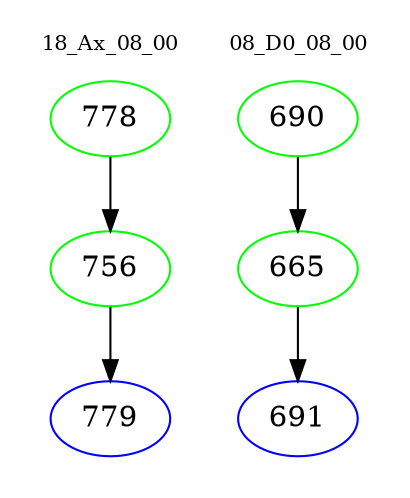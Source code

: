 digraph{
subgraph cluster_0 {
color = white
label = "18_Ax_08_00";
fontsize=10;
T0_778 [label="778", color="green"]
T0_778 -> T0_756 [color="black"]
T0_756 [label="756", color="green"]
T0_756 -> T0_779 [color="black"]
T0_779 [label="779", color="blue"]
}
subgraph cluster_1 {
color = white
label = "08_D0_08_00";
fontsize=10;
T1_690 [label="690", color="green"]
T1_690 -> T1_665 [color="black"]
T1_665 [label="665", color="green"]
T1_665 -> T1_691 [color="black"]
T1_691 [label="691", color="blue"]
}
}
